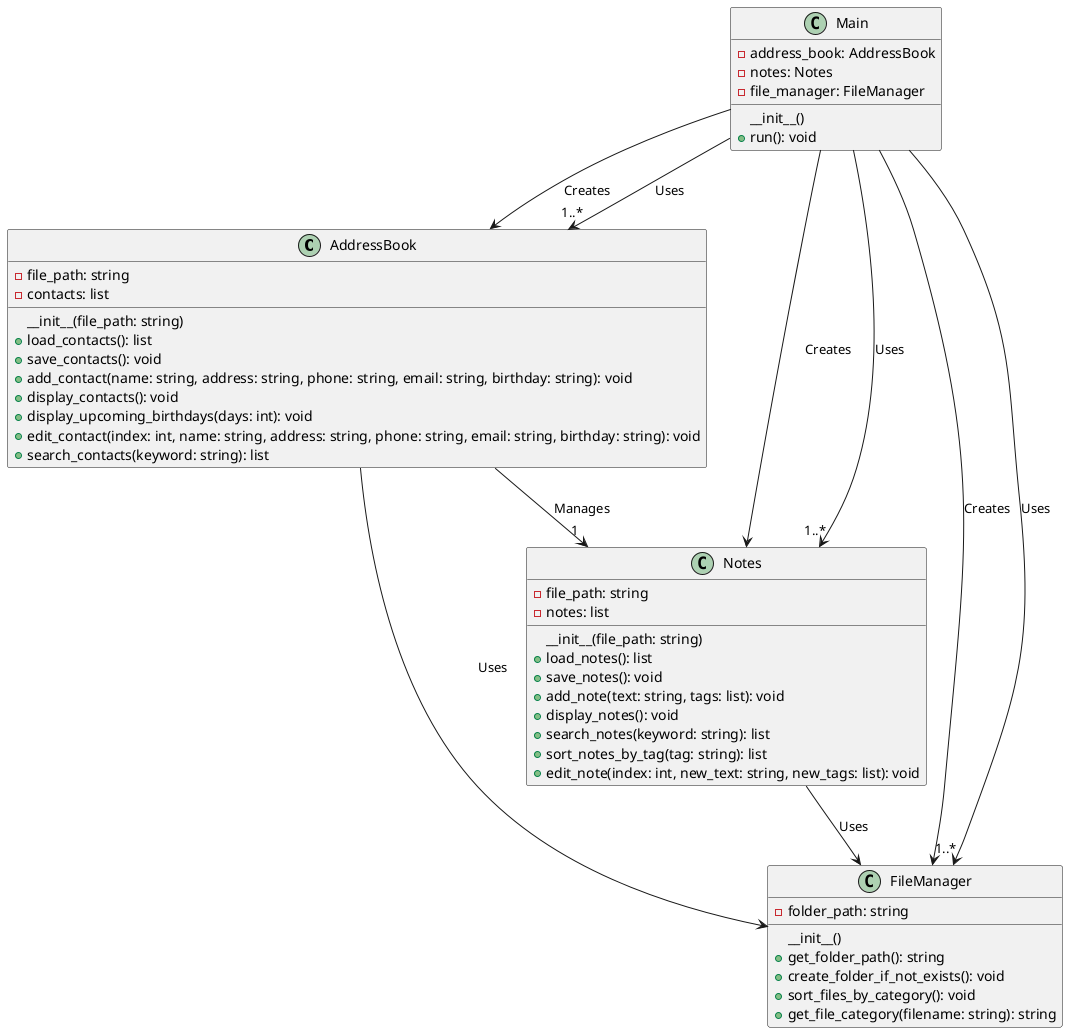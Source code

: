 @startuml
class AddressBook {
    - file_path: string
    - contacts: list
    __init__(file_path: string)
    + load_contacts(): list
    + save_contacts(): void
    + add_contact(name: string, address: string, phone: string, email: string, birthday: string): void
    + display_contacts(): void
    + display_upcoming_birthdays(days: int): void
    + edit_contact(index: int, name: string, address: string, phone: string, email: string, birthday: string): void
    + search_contacts(keyword: string): list
}

class Notes {
    - file_path: string
    - notes: list
    __init__(file_path: string)
    + load_notes(): list
    + save_notes(): void
    + add_note(text: string, tags: list): void
    + display_notes(): void
    + search_notes(keyword: string): list
    + sort_notes_by_tag(tag: string): list
    + edit_note(index: int, new_text: string, new_tags: list): void
}

class FileManager {
    - folder_path: string
    __init__()
    + get_folder_path(): string
    + create_folder_if_not_exists(): void
    + sort_files_by_category(): void
    + get_file_category(filename: string): string
}

class Main {
    - address_book: AddressBook
    - notes: Notes
    - file_manager: FileManager
    __init__()
    + run(): void
}

AddressBook --> "1" Notes : Manages
AddressBook --> FileManager : Uses
Notes --> FileManager : Uses
Main --> AddressBook : Creates
Main --> Notes : Creates
Main --> FileManager : Creates
Main --> "1..*" AddressBook : Uses
Main --> "1..*" Notes : Uses
Main --> "1..*" FileManager : Uses
@enduml
